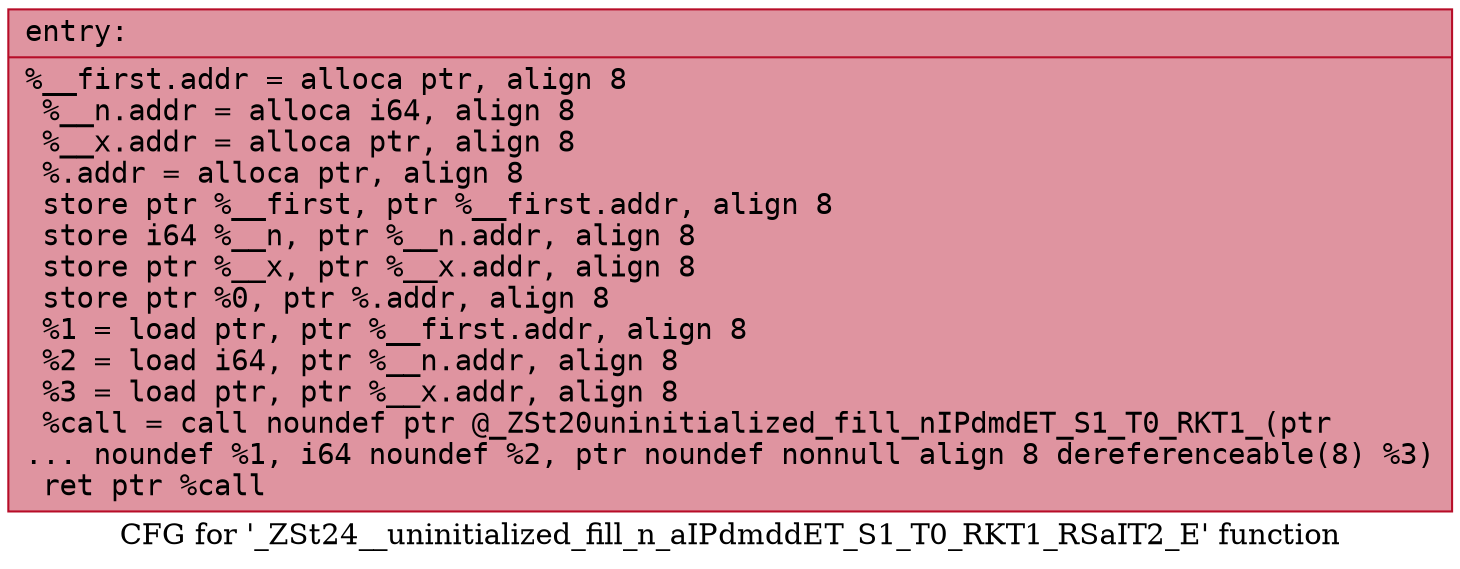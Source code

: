digraph "CFG for '_ZSt24__uninitialized_fill_n_aIPdmddET_S1_T0_RKT1_RSaIT2_E' function" {
	label="CFG for '_ZSt24__uninitialized_fill_n_aIPdmddET_S1_T0_RKT1_RSaIT2_E' function";

	Node0x556c3c7cbc40 [shape=record,color="#b70d28ff", style=filled, fillcolor="#b70d2870" fontname="Courier",label="{entry:\l|  %__first.addr = alloca ptr, align 8\l  %__n.addr = alloca i64, align 8\l  %__x.addr = alloca ptr, align 8\l  %.addr = alloca ptr, align 8\l  store ptr %__first, ptr %__first.addr, align 8\l  store i64 %__n, ptr %__n.addr, align 8\l  store ptr %__x, ptr %__x.addr, align 8\l  store ptr %0, ptr %.addr, align 8\l  %1 = load ptr, ptr %__first.addr, align 8\l  %2 = load i64, ptr %__n.addr, align 8\l  %3 = load ptr, ptr %__x.addr, align 8\l  %call = call noundef ptr @_ZSt20uninitialized_fill_nIPdmdET_S1_T0_RKT1_(ptr\l... noundef %1, i64 noundef %2, ptr noundef nonnull align 8 dereferenceable(8) %3)\l  ret ptr %call\l}"];
}
